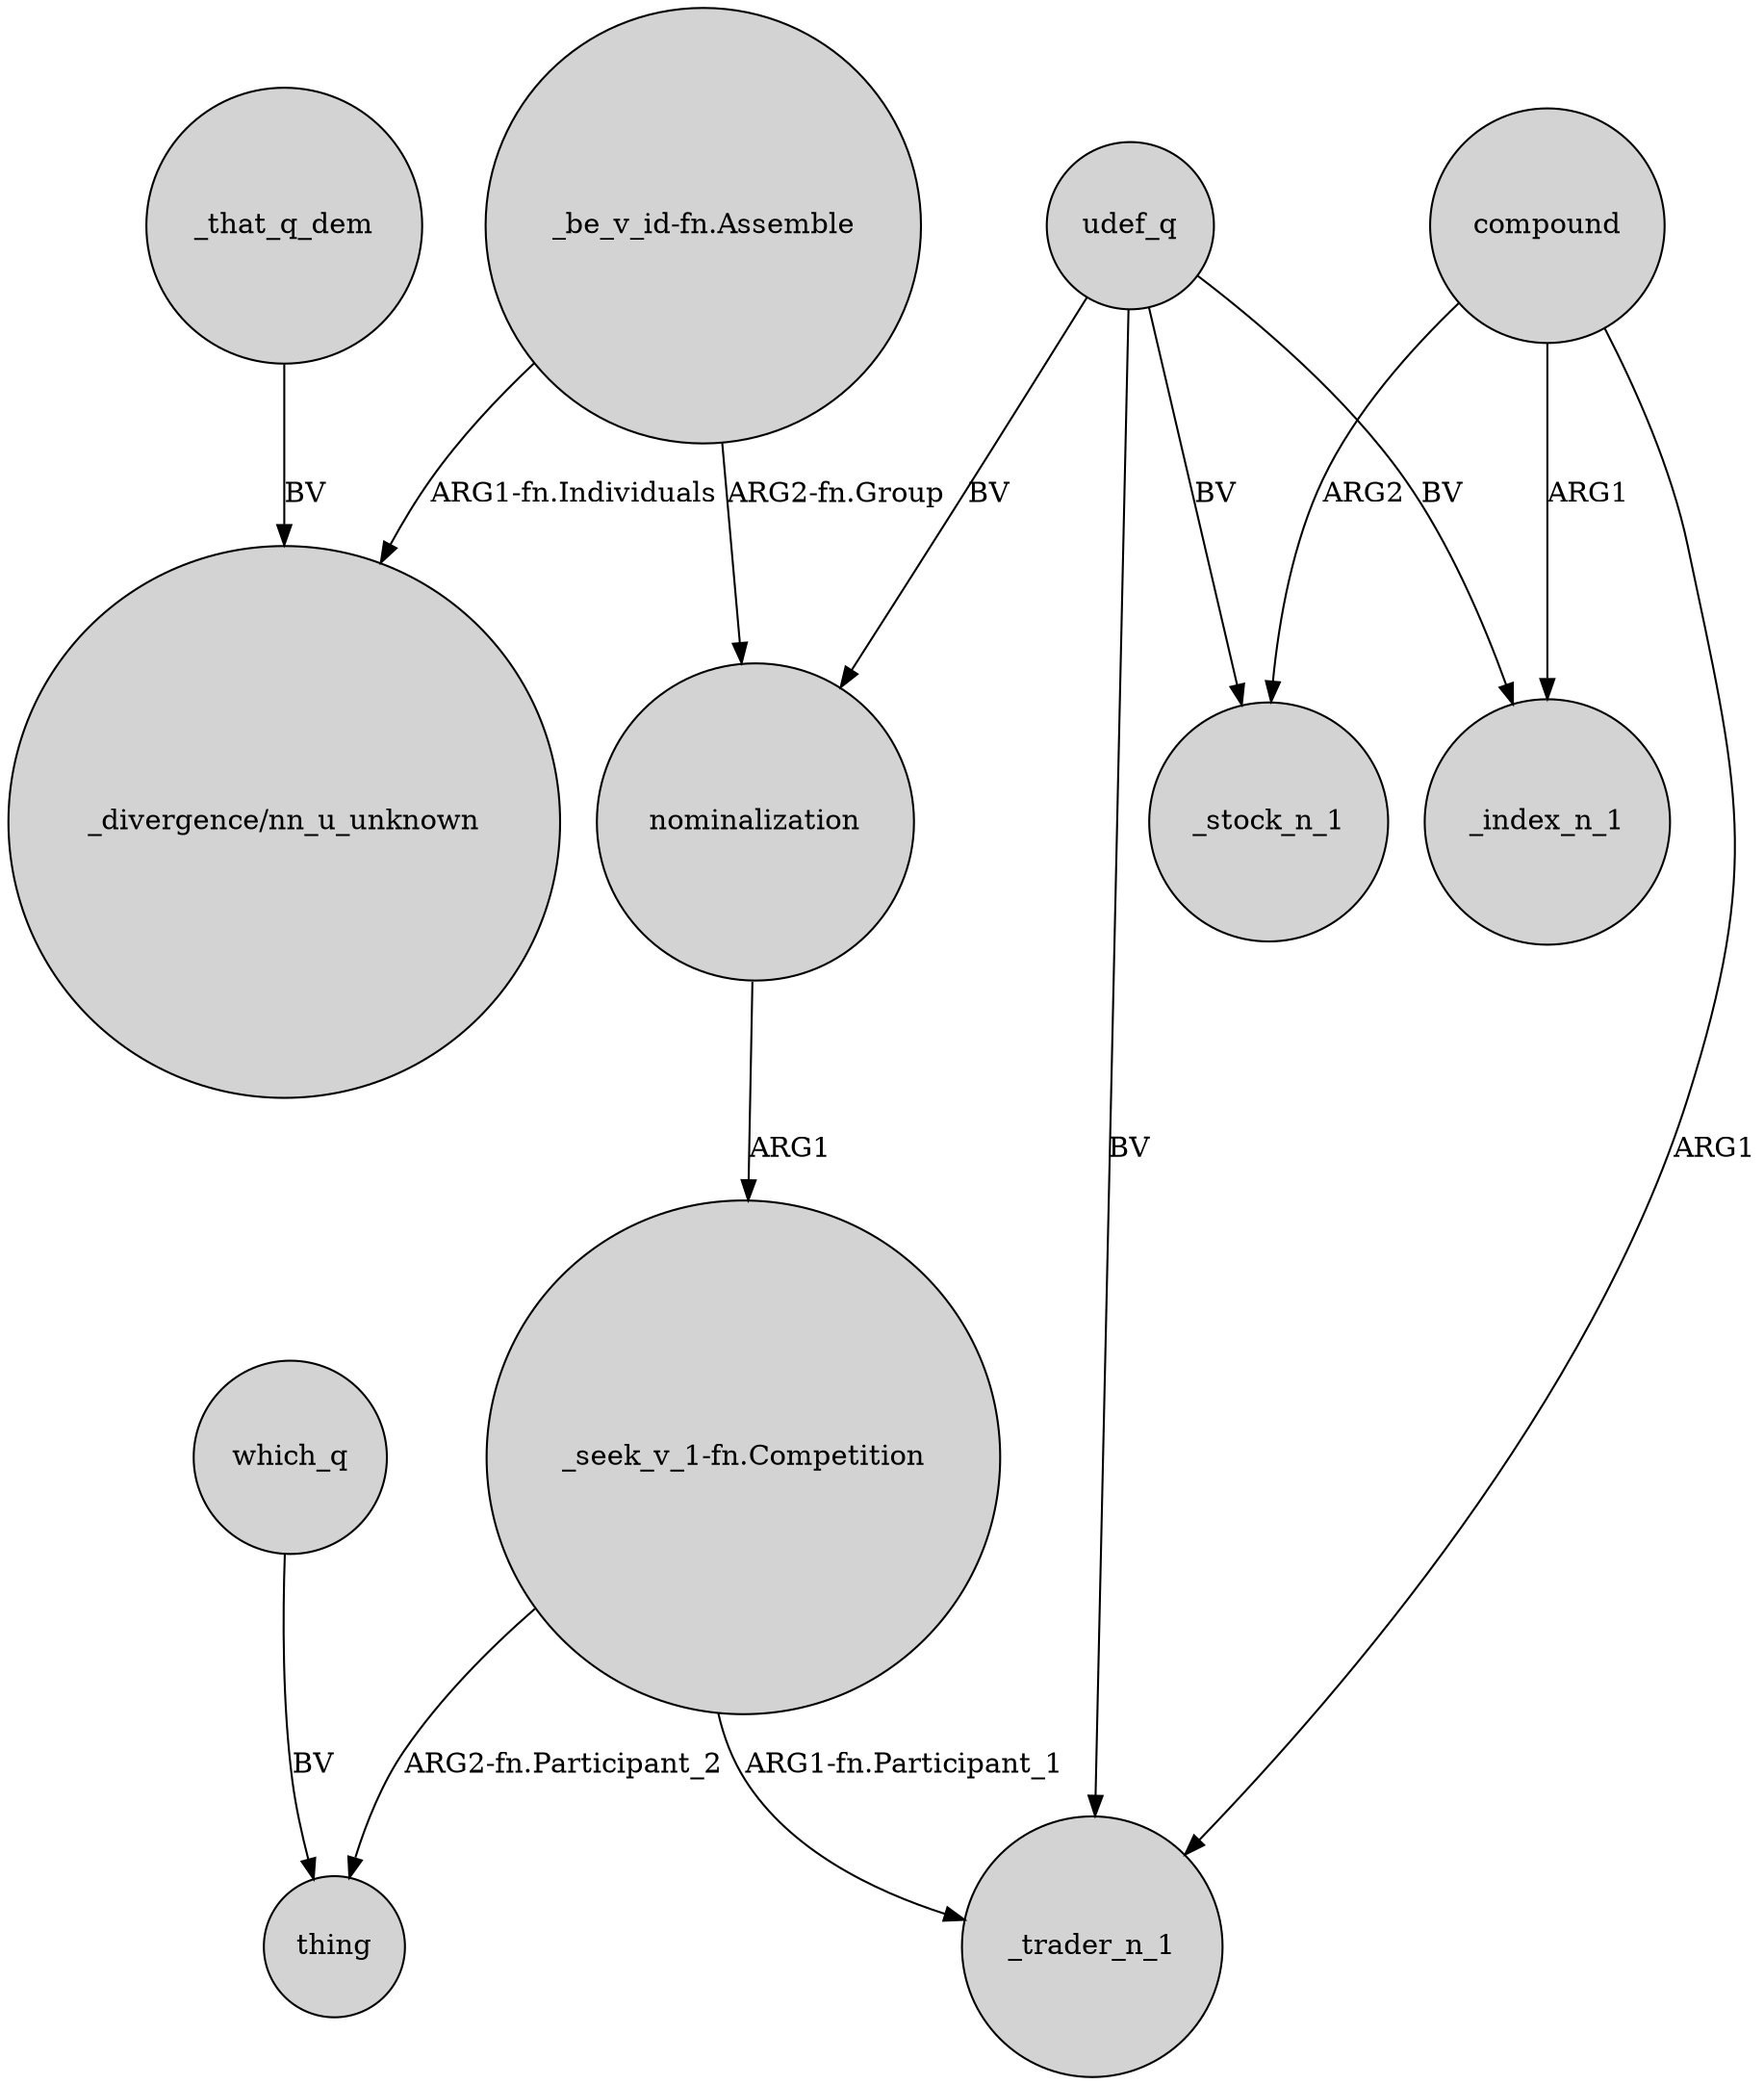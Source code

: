 digraph {
	node [shape=circle style=filled]
	"_be_v_id-fn.Assemble" -> nominalization [label="ARG2-fn.Group"]
	udef_q -> _index_n_1 [label=BV]
	compound -> _stock_n_1 [label=ARG2]
	which_q -> thing [label=BV]
	compound -> _index_n_1 [label=ARG1]
	"_seek_v_1-fn.Competition" -> thing [label="ARG2-fn.Participant_2"]
	nominalization -> "_seek_v_1-fn.Competition" [label=ARG1]
	_that_q_dem -> "_divergence/nn_u_unknown" [label=BV]
	compound -> _trader_n_1 [label=ARG1]
	"_seek_v_1-fn.Competition" -> _trader_n_1 [label="ARG1-fn.Participant_1"]
	"_be_v_id-fn.Assemble" -> "_divergence/nn_u_unknown" [label="ARG1-fn.Individuals"]
	udef_q -> _trader_n_1 [label=BV]
	udef_q -> _stock_n_1 [label=BV]
	udef_q -> nominalization [label=BV]
}
